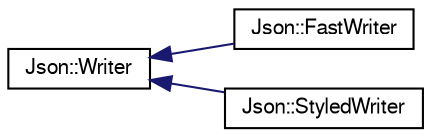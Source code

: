 digraph "Graphical Class Hierarchy"
{
  edge [fontname="FreeSans",fontsize="10",labelfontname="FreeSans",labelfontsize="10"];
  node [fontname="FreeSans",fontsize="10",shape=record];
  rankdir="LR";
  Node1 [label="Json::Writer",height=0.2,width=0.4,color="black", fillcolor="white", style="filled",URL="$class_json_1_1_writer.html",tooltip="Abstract class for writers. "];
  Node1 -> Node2 [dir="back",color="midnightblue",fontsize="10",style="solid",fontname="FreeSans"];
  Node2 [label="Json::FastWriter",height=0.2,width=0.4,color="black", fillcolor="white", style="filled",URL="$class_json_1_1_fast_writer.html",tooltip="Outputs a Value in JSON format without formatting (not human friendly). "];
  Node1 -> Node3 [dir="back",color="midnightblue",fontsize="10",style="solid",fontname="FreeSans"];
  Node3 [label="Json::StyledWriter",height=0.2,width=0.4,color="black", fillcolor="white", style="filled",URL="$class_json_1_1_styled_writer.html",tooltip="Writes a Value in JSON format in a human friendly way. "];
}
